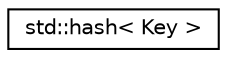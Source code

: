 digraph "Graphical Class Hierarchy"
{
  edge [fontname="Helvetica",fontsize="10",labelfontname="Helvetica",labelfontsize="10"];
  node [fontname="Helvetica",fontsize="10",shape=record];
  rankdir="LR";
  Node0 [label="std::hash\< Key \>",height=0.2,width=0.4,color="black", fillcolor="white", style="filled",URL="$structstd_1_1hash_3_01_key_01_4.html"];
}
